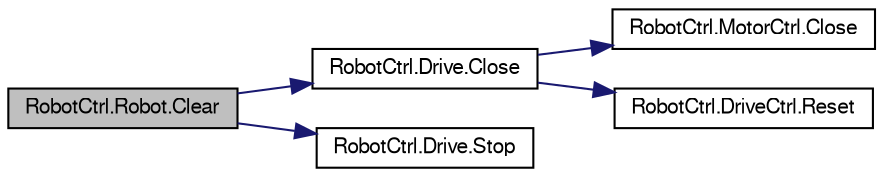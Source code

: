 digraph G
{
  edge [fontname="FreeSans",fontsize="10",labelfontname="FreeSans",labelfontsize="10"];
  node [fontname="FreeSans",fontsize="10",shape=record];
  rankdir=LR;
  Node1 [label="RobotCtrl.Robot.Clear",height=0.2,width=0.4,color="black", fillcolor="grey75", style="filled" fontcolor="black"];
  Node1 -> Node2 [color="midnightblue",fontsize="10",style="solid"];
  Node2 [label="RobotCtrl.Drive.Close",height=0.2,width=0.4,color="black", fillcolor="white", style="filled",URL="$class_robot_ctrl_1_1_drive.html#af902934c2a3f12ef34bc55bb1827cc13"];
  Node2 -> Node3 [color="midnightblue",fontsize="10",style="solid"];
  Node3 [label="RobotCtrl.MotorCtrl.Close",height=0.2,width=0.4,color="black", fillcolor="white", style="filled",URL="$class_robot_ctrl_1_1_motor_ctrl.html#aa4d43c3586f611f8ca12924b0a92189b"];
  Node2 -> Node4 [color="midnightblue",fontsize="10",style="solid"];
  Node4 [label="RobotCtrl.DriveCtrl.Reset",height=0.2,width=0.4,color="black", fillcolor="white", style="filled",URL="$class_robot_ctrl_1_1_drive_ctrl.html#a721795047bfe5d2cca3fab6eeb0ab905"];
  Node1 -> Node5 [color="midnightblue",fontsize="10",style="solid"];
  Node5 [label="RobotCtrl.Drive.Stop",height=0.2,width=0.4,color="black", fillcolor="white", style="filled",URL="$class_robot_ctrl_1_1_drive.html#a39fa32f34e3cd62b99b502948c416897"];
}
